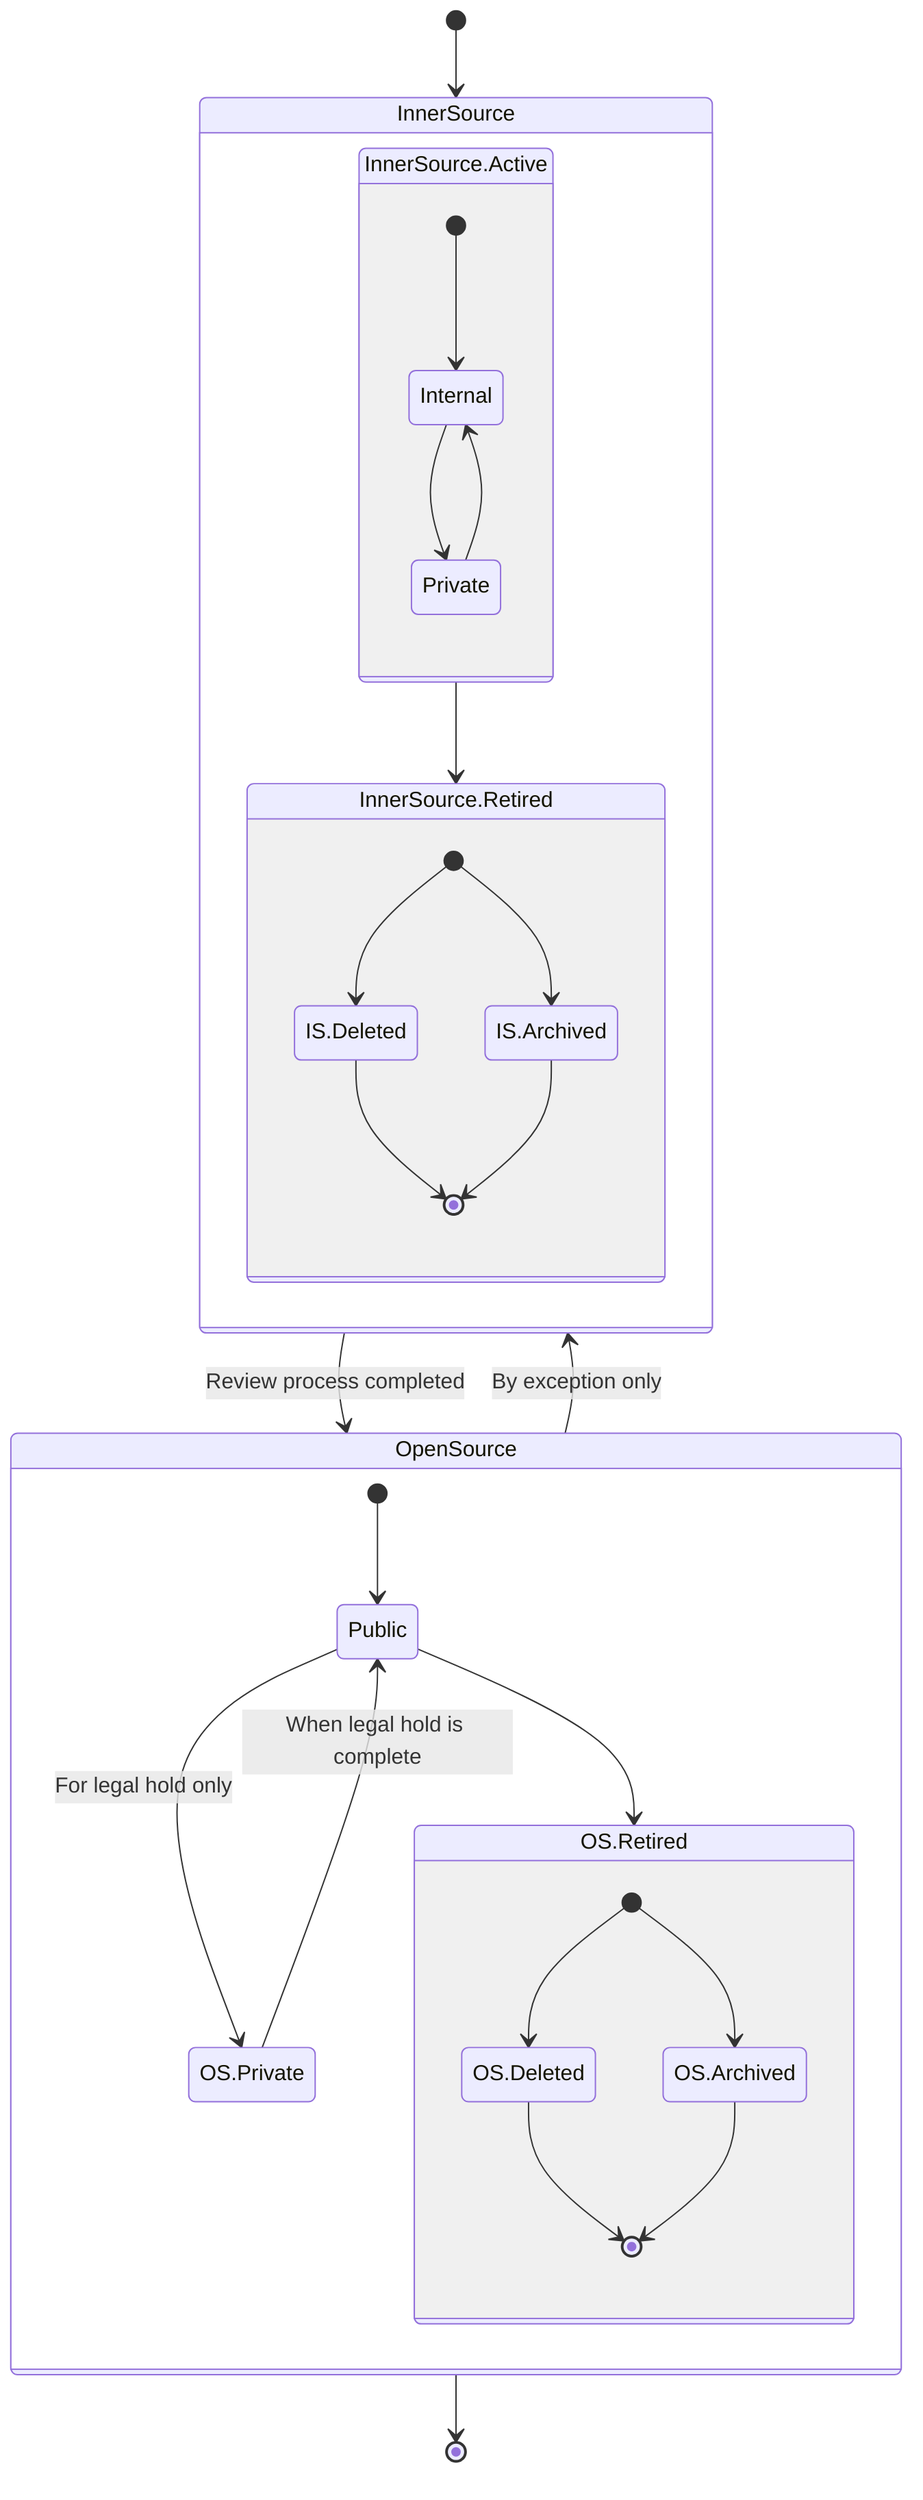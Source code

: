 stateDiagram-v2
    [*] --> InnerSource
    state InnerSource {
        state InnerSource.Active {
            [*] --> Internal
            Internal --> Private
            Private --> Internal
        }
        InnerSource.Active --> InnerSource.Retired
        state InnerSource.Retired {
            [*] --> IS.Archived
            [*] --> IS.Deleted
            IS.Deleted --> [*]
            IS.Archived --> [*]
        }
    }
    InnerSource --> OpenSource: Review process completed
    state OpenSource {
        [*] --> Public
        Public --> OS.Private : For legal hold only
        OS.Private --> Public : When legal hold is complete
        Public --> OS.Retired
        state OS.Retired {
            [*] --> OS.Archived
            [*] --> OS.Deleted
            OS.Deleted --> [*]
            OS.Archived --> [*]
        }
    }
    OpenSource --> InnerSource: By exception only
    OpenSource --> [*]